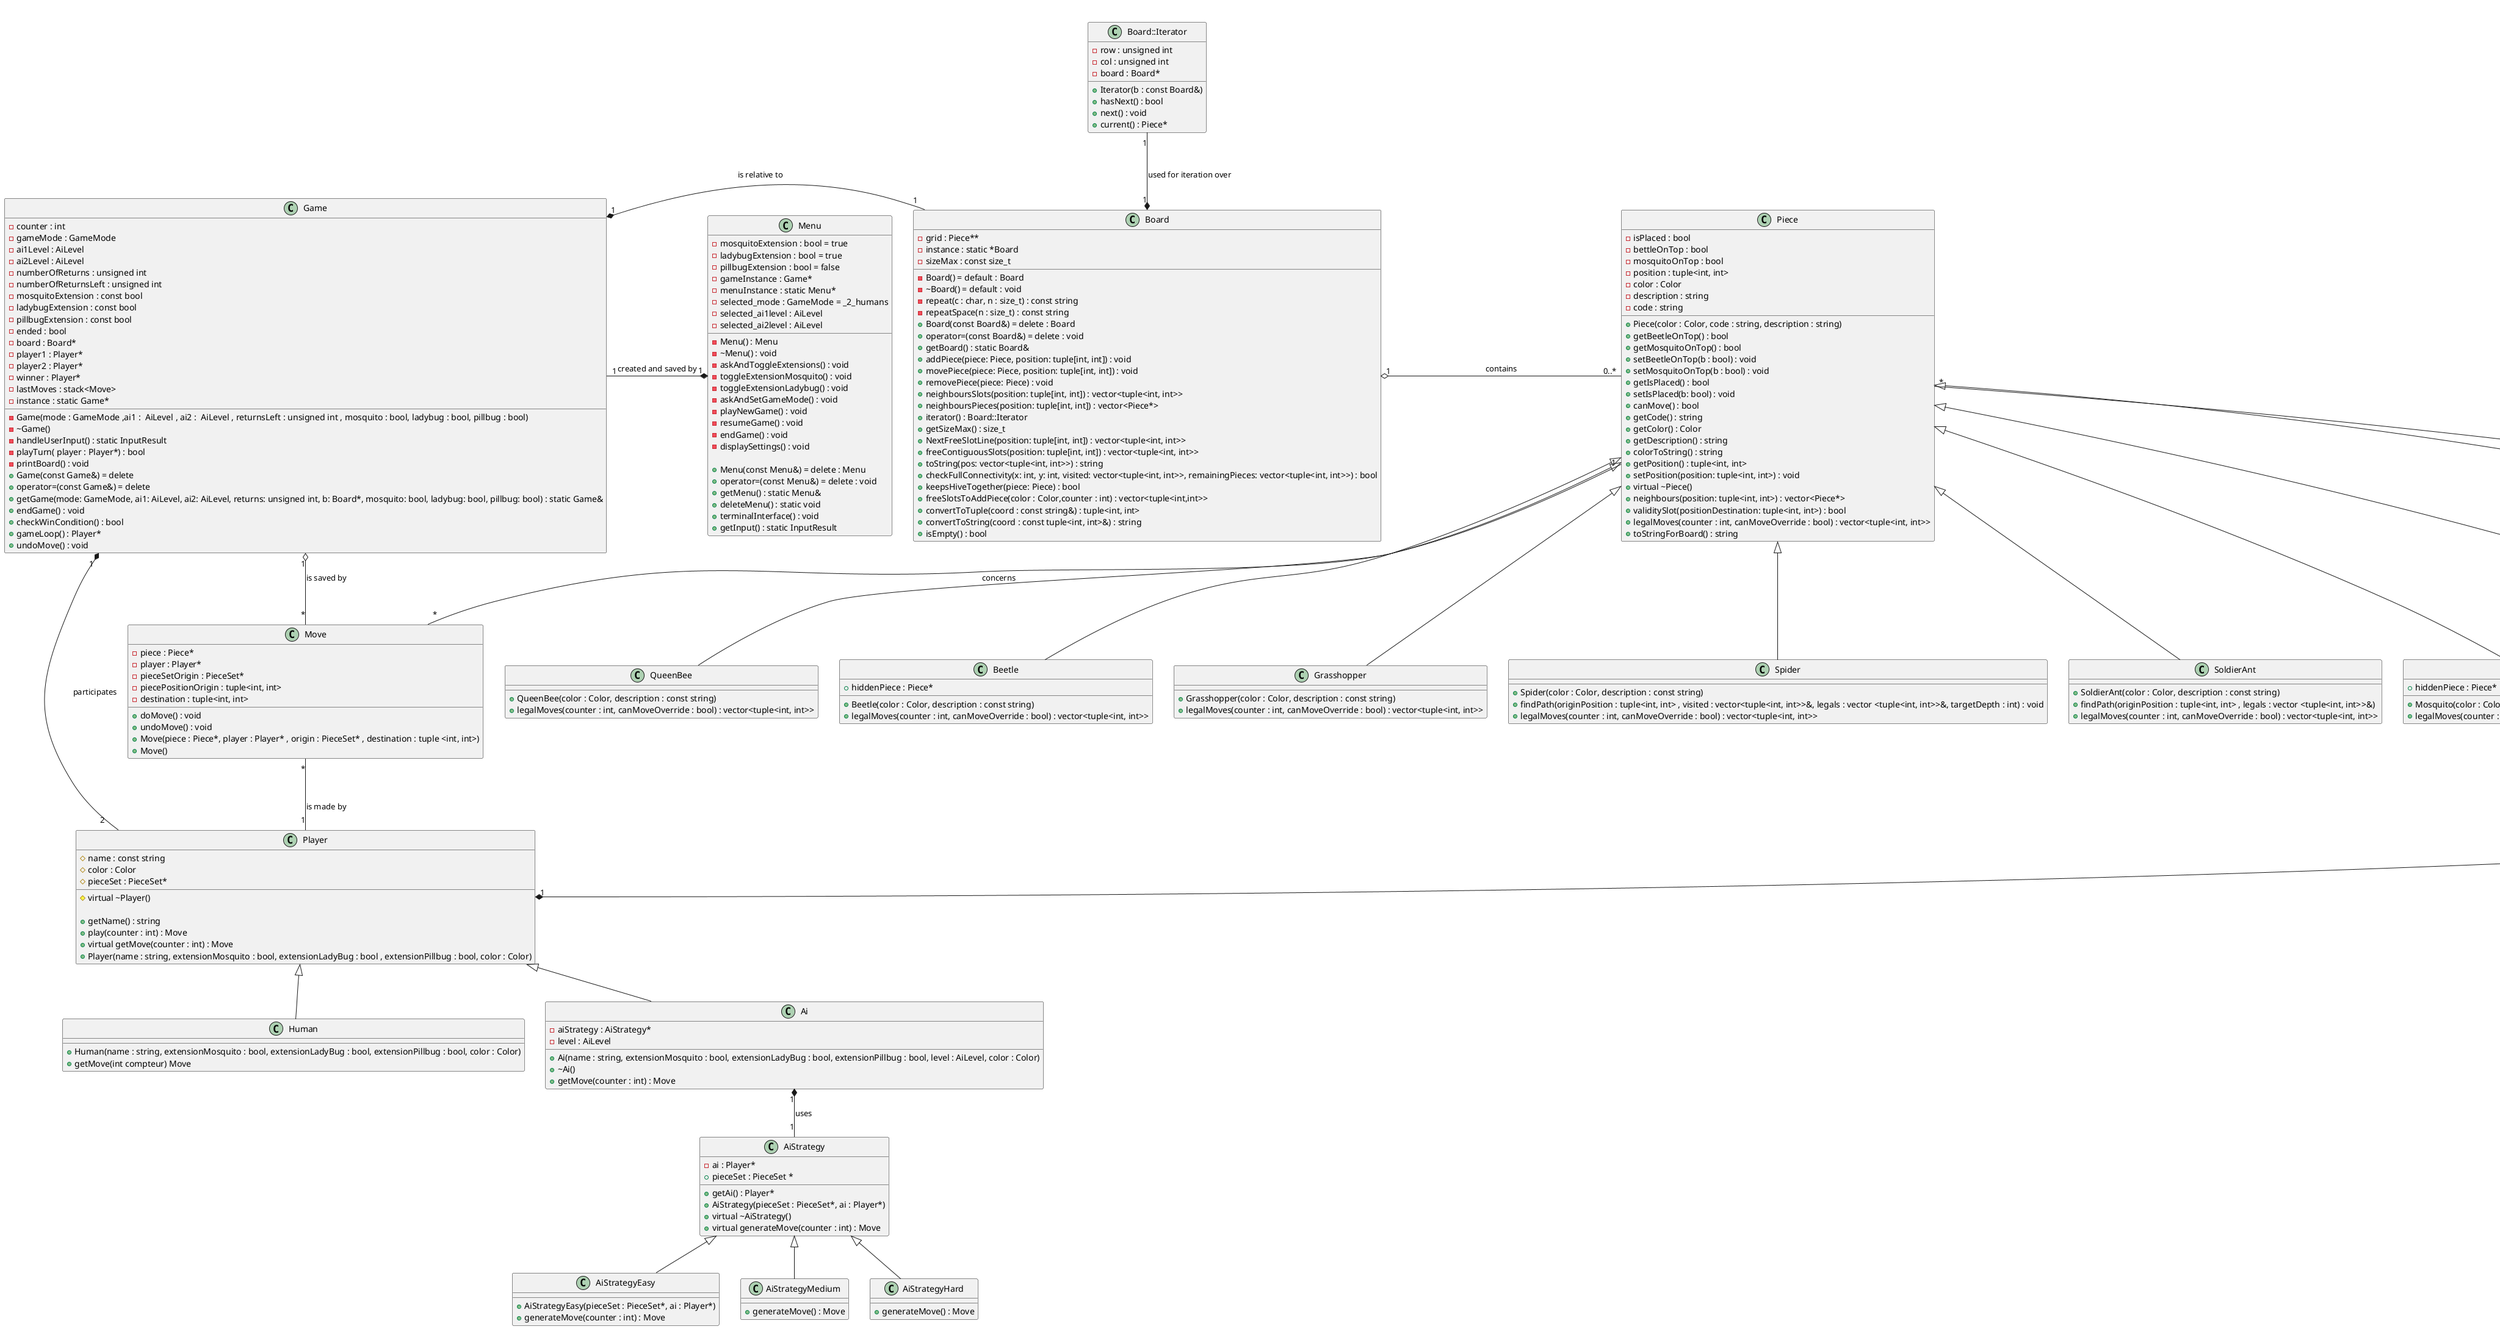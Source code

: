 @startuml

enum InputType {
        PAUSE,
        UNDO,
        SINGLE_NUMERIC,
        TUPLE_NUMERIC,
        STRING,
        UNKNOWN,
        CONTINUE
    }

class HiveException {
    + HiveException(i : const string&)
    + getInfo() : string
    - info : string
    }

class InputResult {
    - type : InputType
    - tupleValue : tuple<int, int>
    - singleValue : int
    + InputResult() = default
    + InputResult(tuple : tuple<int, int> )
    + InputResult(value : int)
    + InputResult(TYPE : InputType)
    + getType() : InputType
    + getTupleValue() : tuple<int, int>
    + getSingleValue() : int
    }

class Menu {
    - mosquitoExtension : bool = true
    - ladybugExtension : bool = true
    - pillbugExtension : bool = false
    - gameInstance : Game*
    - menuInstance : static Menu*
    - selected_mode : GameMode = _2_humans
    - selected_ai1level : AiLevel
    - selected_ai2level : AiLevel

    - Menu() : Menu
    - ~Menu() : void
    - askAndToggleExtensions() : void
    - toggleExtensionMosquito() : void
    - toggleExtensionLadybug() : void
    - askAndSetGameMode() : void
    - playNewGame() : void
    - resumeGame() : void
    - endGame() : void
    - displaySettings() : void

    + Menu(const Menu&) = delete : Menu
    + operator=(const Menu&) = delete : void
    + getMenu() : static Menu&
    + deleteMenu() : static void
    + terminalInterface() : void
    + getInput() : static InputResult
}


class Game {
    - counter : int
    - gameMode : GameMode
    - ai1Level : AiLevel
    - ai2Level : AiLevel
    - numberOfReturns : unsigned int
    - numberOfReturnsLeft : unsigned int
    - Game(mode : GameMode ,ai1 :  AiLevel , ai2 :  AiLevel , returnsLeft : unsigned int , mosquito : bool, ladybug : bool, pillbug : bool)
    - ~Game()
    - mosquitoExtension : const bool
    - ladybugExtension : const bool
    - pillbugExtension : const bool
    - ended : bool
    - board : Board*
    - player1 : Player*
    - player2 : Player*
    - winner : Player*
    - lastMoves : stack<Move>
    - instance : static Game*
    - handleUserInput() : static InputResult
    - playTurn( player : Player*) : bool
    - printBoard() : void


    + Game(const Game&) = delete
    + operator=(const Game&) = delete
    + getGame(mode: GameMode, ai1: AiLevel, ai2: AiLevel, returns: unsigned int, b: Board*, mosquito: bool, ladybug: bool, pillbug: bool) : static Game&
    + endGame() : void
    + checkWinCondition() : bool
    + gameLoop() : Player*
    + undoMove() : void
}

enum GameMode {
    _0_human
    _1_human
    _2_humans
}

enum AiLevel {
    easy
    medium
    hard
}

enum Color {
    blue
    green
}

class Board {
    - grid : Piece**
    - instance : static *Board
    - sizeMax : const size_t
    - Board() = default : Board
    - ~Board() = default : void
    - repeat(c : char, n : size_t) : const string
    - repeatSpace(n : size_t) : const string
    + Board(const Board&) = delete : Board
    + operator=(const Board&) = delete : void
    + getBoard() : static Board&
    + addPiece(piece: Piece, position: tuple[int, int]) : void
    + movePiece(piece: Piece, position: tuple[int, int]) : void
    + removePiece(piece: Piece) : void
    + neighboursSlots(position: tuple[int, int]) : vector<tuple<int, int>>
    + neighboursPieces(position: tuple[int, int]) : vector<Piece*>
    + iterator() : Board::Iterator
    + getSizeMax() : size_t
    + NextFreeSlotLine(position: tuple[int, int]) : vector<tuple<int, int>>
    + freeContiguousSlots(position: tuple[int, int]) : vector<tuple<int, int>>
    + toString(pos: vector<tuple<int, int>>) : string
    + checkFullConnectivity(x: int, y: int, visited: vector<tuple<int, int>>, remainingPieces: vector<tuple<int, int>>) : bool
    + keepsHiveTogether(piece: Piece) : bool
    + freeSlotsToAddPiece(color : Color,counter : int) : vector<tuple<int,int>>
    + convertToTuple(coord : const string&) : tuple<int, int>
    + convertToString(coord : const tuple<int, int>&) : string
    + isEmpty() : bool
}

class Board::Iterator {
    - row : unsigned int
    - col : unsigned int
    - board : Board*
    + Iterator(b : const Board&)
    + hasNext() : bool
    + next() : void
    + current() : Piece*
}

class Piece {
    - isPlaced : bool
    - bettleOnTop : bool
    - mosquitoOnTop : bool
    - position : tuple<int, int>
    - color : Color
    - description : string
    - code : string
    + Piece(color : Color, code : string, description : string)
    + getBeetleOnTop() : bool
    + getMosquitoOnTop() : bool
    + setBeetleOnTop(b : bool) : void
    + setMosquitoOnTop(b : bool) : void
    + getIsPlaced() : bool
    + setIsPlaced(b: bool) : void
    + canMove() : bool
    + getCode() : string
    + getColor() : Color
    + getDescription() : string
    + colorToString() : string
    + getPosition() : tuple<int, int>
    + setPosition(position: tuple<int, int>) : void
    + virtual ~Piece()
    + neighbours(position: tuple<int, int>) : vector<Piece*>
    + validitySlot(positionDestination: tuple<int, int>) : bool
    + legalMoves(counter : int, canMoveOverride : bool) : vector<tuple<int, int>>
    + toStringForBoard() : string
}

class QueenBee {
    + QueenBee(color : Color, description : const string)
    + legalMoves(counter : int, canMoveOverride : bool) : vector<tuple<int, int>>
}

class Beetle {
    + hiddenPiece : Piece*
    + Beetle(color : Color, description : const string)
    + legalMoves(counter : int, canMoveOverride : bool) : vector<tuple<int, int>>
}

class Grasshopper {
    + Grasshopper(color : Color, description : const string)
    + legalMoves(counter : int, canMoveOverride : bool) : vector<tuple<int, int>>
}

class Spider {
    + Spider(color : Color, description : const string)
    + findPath(originPosition : tuple<int, int> , visited : vector<tuple<int, int>>&, legals : vector <tuple<int, int>>&, targetDepth : int) : void
    + legalMoves(counter : int, canMoveOverride : bool) : vector<tuple<int, int>>
}

class SoldierAnt {
    + SoldierAnt(color : Color, description : const string)
    + findPath(originPosition : tuple<int, int> , legals : vector <tuple<int, int>>&)
    + legalMoves(counter : int, canMoveOverride : bool) : vector<tuple<int, int>>
}

class Mosquito {
    + hiddenPiece : Piece*
    + Mosquito(color : Color, description : const string)
    + legalMoves(counter : int, canMoveOverride : bool) : vector<tuple<int, int>>
}

class Ladybug {
    + findPath(originPosition : tuple<int, int>, legals : vector <tuple<int, int>>&, targetDepth : int) : void
    + Ladybug(color : Color, description : const string)
    + legalMoves(counter : int, canMoveOverride : bool) : vector<tuple<int, int>>
}

class Pillbug {
    + Pillbug(color : Color, description : const string)
    + legalMoves(counter : int, canMoveOverride : bool) : vector<tuple<int, int>>
}

class PieceSet {
    - namePlayer : const string
    - color : Color
    - totalNbPiece : int
    - pieces : map<string, unique_ptr<Piece>>
    - queenBee : Piece*
    + repeat(c : char, n : size_t) : const string
    + repeatSpace(n : size_t) : const string

    + toString() :  const string
    + getTotalNbPiece() : const int
    + PieceSet(name : string, color: Color, extensionMosquito: bool, extensionLadyBug: bool, extensionPillbug: bool) : PieceSet
    + getQueenBee() : const Piece*
    + getIterator() : PieceSet::Iterator
}

class PieceSet::Iterator {
    - parent : PieceSet&
    - i : map<string, unique_ptr<Piece>>::iterator
    + isDone() : bool
    + Iterator(ps PieceSet& )
    + hasNext() : bool
    + next() : void
    + currentItem() : Piece*
}

class Player {
    # name : const string
    # color : Color
    # pieceSet : PieceSet*
    # virtual ~Player()

    + getName() : string
    + play(counter : int) : Move
    + virtual getMove(counter : int) : Move
    + Player(name : string, extensionMosquito : bool, extensionLadyBug : bool , extensionPillbug : bool, color : Color)
}

class Human {
    + Human(name : string, extensionMosquito : bool, extensionLadyBug : bool, extensionPillbug : bool, color : Color)
    + getMove(int compteur) Move
}

class Ai {
    - aiStrategy : AiStrategy*
    - level : AiLevel
    + Ai(name : string, extensionMosquito : bool, extensionLadyBug : bool, extensionPillbug : bool, level : AiLevel, color : Color)
    + ~Ai()
    + getMove(counter : int) : Move
}

class AiStrategy {
    - ai : Player*
    + getAi() : Player*
    + pieceSet : PieceSet *
    + AiStrategy(pieceSet : PieceSet*, ai : Player*)
    + virtual ~AiStrategy()
    + virtual generateMove(counter : int) : Move
}

class AiStrategyEasy {
    + AiStrategyEasy(pieceSet : PieceSet*, ai : Player*)
    + generateMove(counter : int) : Move

}

class AiStrategyMedium {
    + generateMove() : Move
}

class AiStrategyHard {
    + generateMove() : Move
}

class Move {
    - piece : Piece*
    - player : Player*
    - pieceSetOrigin : PieceSet*
    - piecePositionOrigin : tuple<int, int>
    - destination : tuple<int, int>
    + doMove() : void
    + undoMove() : void
    + Move(piece : Piece*, player : Player* , origin : PieceSet* , destination : tuple <int, int>)
    + Move()
}

Game "1" *- "1" Board : "is relative to"
Game "1" -* "1" Menu : "created and saved by"
Game "1" *- "2" Player : "participates"
Board "1" o- "0..*" Piece : "contains"
Piece "*" --* "1" PieceSet : "belongs to"
PieceSet "1" --* "1" Player : "belongs to"
Move "*" -- "1" Player : "is made by"
Move "*" --o "1" Game : "is saved by"
PieceSet::Iterator "1" --* "1" PieceSet : "used for iteration over"
Ai "1" *-- "1" AiStrategy : "uses"
Piece "1" -- "*" Move : "concerns"
Board::Iterator "1" --* "1" Board : "used for iteration over"
AiStrategy <|-- AiStrategyEasy
AiStrategy <|-- AiStrategyMedium
AiStrategy <|-- AiStrategyHard
Player <|-- Human
Player <|-- Ai
Piece <|-- QueenBee
Piece <|-- Beetle
Piece <|-- Grasshopper
Piece <|-- Spider
Piece <|-- SoldierAnt
Piece <|-- Mosquito
Piece <|-- Pillbug
Piece <|-- Ladybug

@enduml
